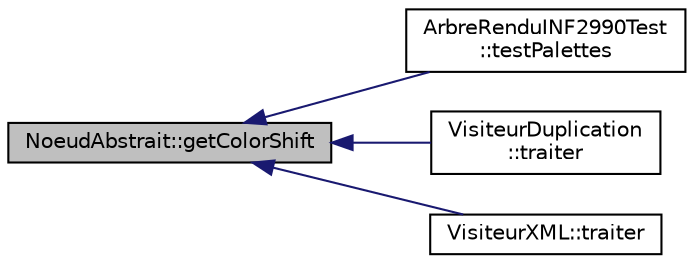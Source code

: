 digraph "NoeudAbstrait::getColorShift"
{
  edge [fontname="Helvetica",fontsize="10",labelfontname="Helvetica",labelfontsize="10"];
  node [fontname="Helvetica",fontsize="10",shape=record];
  rankdir="LR";
  Node1 [label="NoeudAbstrait::getColorShift",height=0.2,width=0.4,color="black", fillcolor="grey75", style="filled", fontcolor="black"];
  Node1 -> Node2 [dir="back",color="midnightblue",fontsize="10",style="solid",fontname="Helvetica"];
  Node2 [label="ArbreRenduINF2990Test\l::testPalettes",height=0.2,width=0.4,color="black", fillcolor="white", style="filled",URL="$d2/d66/class_arbre_rendu_i_n_f2990_test.html#ad0dee35bae15810e8650c9adadac914a",tooltip="Cas de test : Couleur des palettes des joueurs. "];
  Node1 -> Node3 [dir="back",color="midnightblue",fontsize="10",style="solid",fontname="Helvetica"];
  Node3 [label="VisiteurDuplication\l::traiter",height=0.2,width=0.4,color="black", fillcolor="white", style="filled",URL="$dc/d6f/class_visiteur_duplication.html#a1b34bb4d64d44ad0f3dd9f1882d3cfb3"];
  Node1 -> Node4 [dir="back",color="midnightblue",fontsize="10",style="solid",fontname="Helvetica"];
  Node4 [label="VisiteurXML::traiter",height=0.2,width=0.4,color="black", fillcolor="white", style="filled",URL="$dc/db8/class_visiteur_x_m_l.html#ae4bb23b01a02820867251c53c9f3ae9d"];
}
